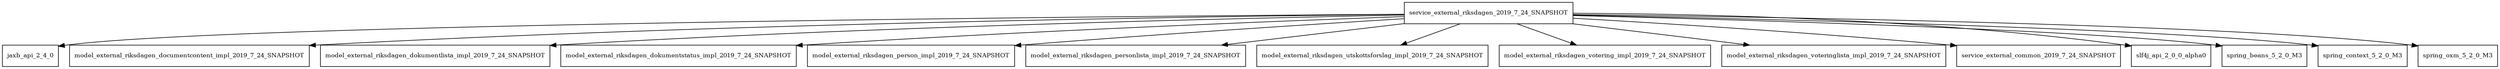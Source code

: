 digraph service_external_riksdagen_2019_7_24_SNAPSHOT_dependencies {
  node [shape = box, fontsize=10.0];
  service_external_riksdagen_2019_7_24_SNAPSHOT -> jaxb_api_2_4_0;
  service_external_riksdagen_2019_7_24_SNAPSHOT -> model_external_riksdagen_documentcontent_impl_2019_7_24_SNAPSHOT;
  service_external_riksdagen_2019_7_24_SNAPSHOT -> model_external_riksdagen_dokumentlista_impl_2019_7_24_SNAPSHOT;
  service_external_riksdagen_2019_7_24_SNAPSHOT -> model_external_riksdagen_dokumentstatus_impl_2019_7_24_SNAPSHOT;
  service_external_riksdagen_2019_7_24_SNAPSHOT -> model_external_riksdagen_person_impl_2019_7_24_SNAPSHOT;
  service_external_riksdagen_2019_7_24_SNAPSHOT -> model_external_riksdagen_personlista_impl_2019_7_24_SNAPSHOT;
  service_external_riksdagen_2019_7_24_SNAPSHOT -> model_external_riksdagen_utskottsforslag_impl_2019_7_24_SNAPSHOT;
  service_external_riksdagen_2019_7_24_SNAPSHOT -> model_external_riksdagen_votering_impl_2019_7_24_SNAPSHOT;
  service_external_riksdagen_2019_7_24_SNAPSHOT -> model_external_riksdagen_voteringlista_impl_2019_7_24_SNAPSHOT;
  service_external_riksdagen_2019_7_24_SNAPSHOT -> service_external_common_2019_7_24_SNAPSHOT;
  service_external_riksdagen_2019_7_24_SNAPSHOT -> slf4j_api_2_0_0_alpha0;
  service_external_riksdagen_2019_7_24_SNAPSHOT -> spring_beans_5_2_0_M3;
  service_external_riksdagen_2019_7_24_SNAPSHOT -> spring_context_5_2_0_M3;
  service_external_riksdagen_2019_7_24_SNAPSHOT -> spring_oxm_5_2_0_M3;
}
